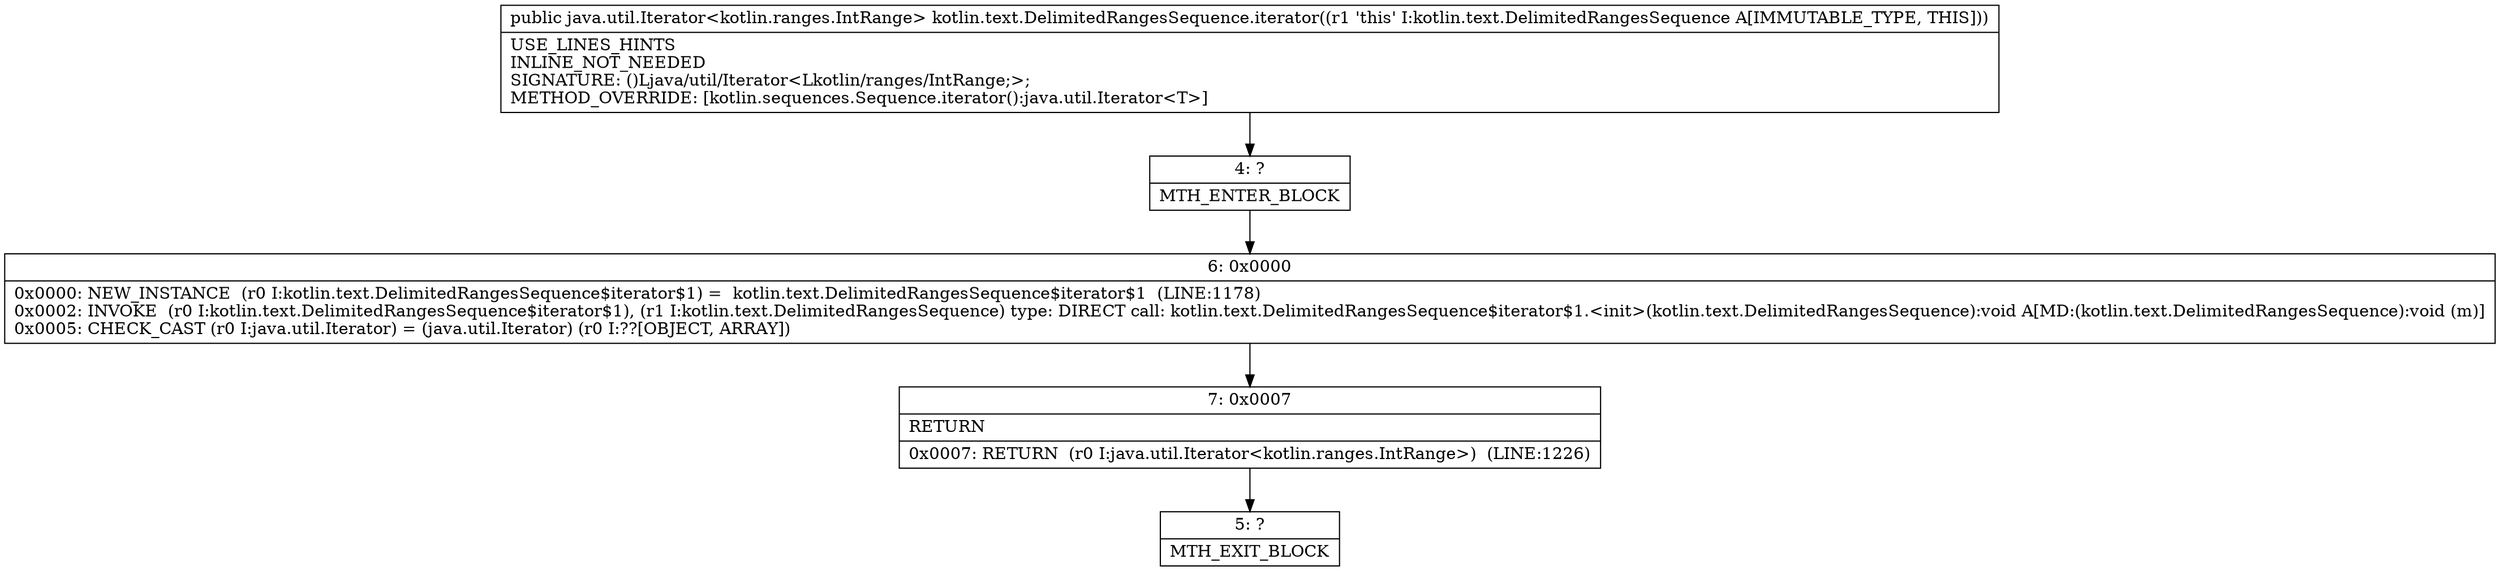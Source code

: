 digraph "CFG forkotlin.text.DelimitedRangesSequence.iterator()Ljava\/util\/Iterator;" {
Node_4 [shape=record,label="{4\:\ ?|MTH_ENTER_BLOCK\l}"];
Node_6 [shape=record,label="{6\:\ 0x0000|0x0000: NEW_INSTANCE  (r0 I:kotlin.text.DelimitedRangesSequence$iterator$1) =  kotlin.text.DelimitedRangesSequence$iterator$1  (LINE:1178)\l0x0002: INVOKE  (r0 I:kotlin.text.DelimitedRangesSequence$iterator$1), (r1 I:kotlin.text.DelimitedRangesSequence) type: DIRECT call: kotlin.text.DelimitedRangesSequence$iterator$1.\<init\>(kotlin.text.DelimitedRangesSequence):void A[MD:(kotlin.text.DelimitedRangesSequence):void (m)]\l0x0005: CHECK_CAST (r0 I:java.util.Iterator) = (java.util.Iterator) (r0 I:??[OBJECT, ARRAY]) \l}"];
Node_7 [shape=record,label="{7\:\ 0x0007|RETURN\l|0x0007: RETURN  (r0 I:java.util.Iterator\<kotlin.ranges.IntRange\>)  (LINE:1226)\l}"];
Node_5 [shape=record,label="{5\:\ ?|MTH_EXIT_BLOCK\l}"];
MethodNode[shape=record,label="{public java.util.Iterator\<kotlin.ranges.IntRange\> kotlin.text.DelimitedRangesSequence.iterator((r1 'this' I:kotlin.text.DelimitedRangesSequence A[IMMUTABLE_TYPE, THIS]))  | USE_LINES_HINTS\lINLINE_NOT_NEEDED\lSIGNATURE: ()Ljava\/util\/Iterator\<Lkotlin\/ranges\/IntRange;\>;\lMETHOD_OVERRIDE: [kotlin.sequences.Sequence.iterator():java.util.Iterator\<T\>]\l}"];
MethodNode -> Node_4;Node_4 -> Node_6;
Node_6 -> Node_7;
Node_7 -> Node_5;
}

